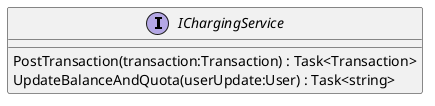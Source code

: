 @startuml
interface IChargingService {
    PostTransaction(transaction:Transaction) : Task<Transaction>
    UpdateBalanceAndQuota(userUpdate:User) : Task<string>
}
@enduml
